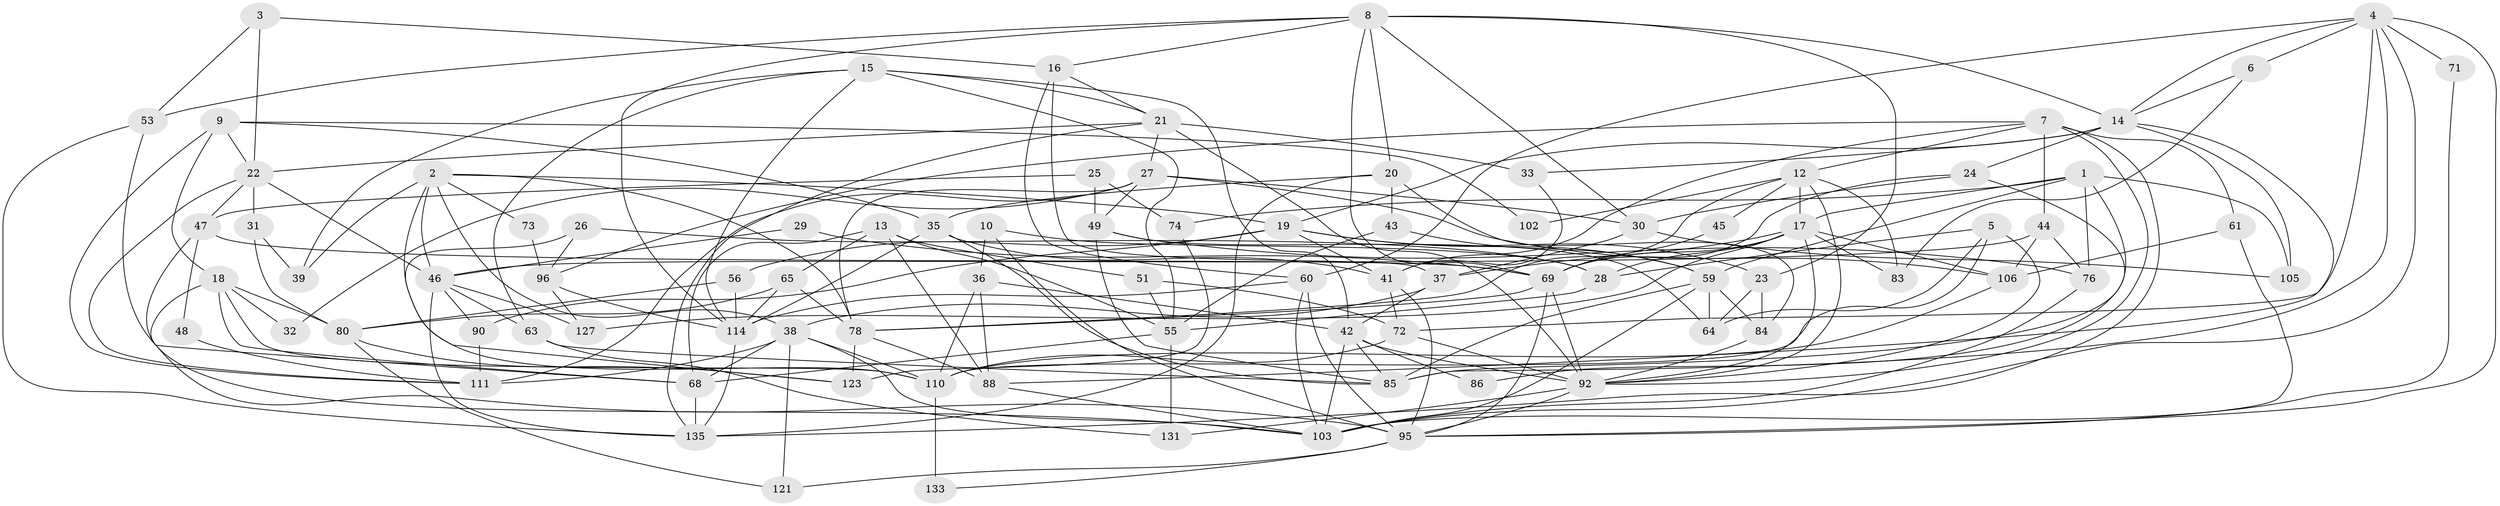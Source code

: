 // Generated by graph-tools (version 1.1) at 2025/52/02/27/25 19:52:08]
// undirected, 87 vertices, 217 edges
graph export_dot {
graph [start="1"]
  node [color=gray90,style=filled];
  1 [super="+124"];
  2 [super="+11"];
  3 [super="+34"];
  4 [super="+57"];
  5;
  6;
  7 [super="+99"];
  8 [super="+70"];
  9 [super="+126"];
  10;
  12 [super="+113"];
  13 [super="+81"];
  14 [super="+132"];
  15 [super="+79"];
  16;
  17 [super="+66"];
  18 [super="+136"];
  19 [super="+94"];
  20 [super="+93"];
  21 [super="+115"];
  22 [super="+100"];
  23;
  24 [super="+50"];
  25;
  26;
  27 [super="+104"];
  28 [super="+77"];
  29;
  30 [super="+40"];
  31;
  32;
  33;
  35 [super="+97"];
  36;
  37 [super="+52"];
  38 [super="+98"];
  39;
  41 [super="+89"];
  42 [super="+118"];
  43;
  44 [super="+67"];
  45;
  46 [super="+109"];
  47;
  48;
  49 [super="+54"];
  51;
  53 [super="+58"];
  55 [super="+62"];
  56;
  59 [super="+75"];
  60 [super="+122"];
  61;
  63 [super="+117"];
  64;
  65;
  68 [super="+119"];
  69 [super="+101"];
  71;
  72 [super="+129"];
  73;
  74 [super="+82"];
  76 [super="+87"];
  78 [super="+112"];
  80 [super="+108"];
  83;
  84;
  85 [super="+125"];
  86;
  88 [super="+91"];
  90;
  92 [super="+107"];
  95 [super="+130"];
  96;
  102;
  103 [super="+120"];
  105;
  106;
  110 [super="+128"];
  111 [super="+134"];
  114 [super="+116"];
  121;
  123;
  127;
  131;
  133;
  135;
  1 -- 85;
  1 -- 17;
  1 -- 105;
  1 -- 74;
  1 -- 59;
  1 -- 76;
  2 -- 39;
  2 -- 46;
  2 -- 110;
  2 -- 19;
  2 -- 38;
  2 -- 73;
  2 -- 78;
  3 -- 16;
  3 -- 53;
  3 -- 22;
  4 -- 103;
  4 -- 6;
  4 -- 85;
  4 -- 71;
  4 -- 60;
  4 -- 14;
  4 -- 95;
  4 -- 72;
  5 -- 28;
  5 -- 64;
  5 -- 92;
  5 -- 110;
  6 -- 83;
  6 -- 14;
  7 -- 92;
  7 -- 135;
  7 -- 96;
  7 -- 41;
  7 -- 12;
  7 -- 61;
  7 -- 44;
  8 -- 16;
  8 -- 23;
  8 -- 14;
  8 -- 114;
  8 -- 53;
  8 -- 20;
  8 -- 69;
  8 -- 30;
  9 -- 18;
  9 -- 111;
  9 -- 35;
  9 -- 102;
  9 -- 22;
  10 -- 36;
  10 -- 28;
  10 -- 95;
  12 -- 102;
  12 -- 83;
  12 -- 45;
  12 -- 78;
  12 -- 92;
  12 -- 17;
  13 -- 68;
  13 -- 88;
  13 -- 65;
  13 -- 51;
  13 -- 55;
  14 -- 33;
  14 -- 24;
  14 -- 105;
  14 -- 19;
  14 -- 88;
  15 -- 39;
  15 -- 21;
  15 -- 114;
  15 -- 55;
  15 -- 42;
  15 -- 63;
  16 -- 60;
  16 -- 37;
  16 -- 21;
  17 -- 127;
  17 -- 69;
  17 -- 37 [weight=2];
  17 -- 83;
  17 -- 106;
  17 -- 28;
  17 -- 92;
  18 -- 32 [weight=2];
  18 -- 103;
  18 -- 80;
  18 -- 68;
  18 -- 110;
  19 -- 23;
  19 -- 56;
  19 -- 90;
  19 -- 41;
  19 -- 59;
  20 -- 135;
  20 -- 35;
  20 -- 43;
  20 -- 84;
  21 -- 22;
  21 -- 27;
  21 -- 33;
  21 -- 135;
  21 -- 92;
  22 -- 46;
  22 -- 31;
  22 -- 47;
  22 -- 111;
  23 -- 64;
  23 -- 84;
  24 -- 30;
  24 -- 86;
  24 -- 69;
  25 -- 47;
  25 -- 49 [weight=2];
  25 -- 74;
  26 -- 96;
  26 -- 123;
  26 -- 28;
  27 -- 106;
  27 -- 32;
  27 -- 49;
  27 -- 78;
  27 -- 111;
  27 -- 30;
  28 -- 55;
  29 -- 69;
  29 -- 46;
  30 -- 37;
  30 -- 105;
  31 -- 39;
  31 -- 80;
  33 -- 41;
  35 -- 41;
  35 -- 114;
  35 -- 85;
  36 -- 110;
  36 -- 88;
  36 -- 42;
  37 -- 38;
  37 -- 42;
  38 -- 103;
  38 -- 68;
  38 -- 121;
  38 -- 111;
  38 -- 110;
  41 -- 95;
  41 -- 72;
  42 -- 103;
  42 -- 85;
  42 -- 92;
  42 -- 86;
  43 -- 59;
  43 -- 55;
  44 -- 46 [weight=2];
  44 -- 106;
  44 -- 76;
  45 -- 69;
  46 -- 90;
  46 -- 135;
  46 -- 127;
  46 -- 63;
  47 -- 69;
  47 -- 48;
  47 -- 95;
  48 -- 111;
  49 -- 76;
  49 -- 85;
  49 -- 64;
  51 -- 55;
  51 -- 72;
  53 -- 135;
  53 -- 68;
  55 -- 68;
  55 -- 131;
  56 -- 114;
  56 -- 80;
  59 -- 84;
  59 -- 64;
  59 -- 85;
  59 -- 103;
  60 -- 103;
  60 -- 114;
  60 -- 95;
  61 -- 106;
  61 -- 95;
  63 -- 85;
  63 -- 131;
  65 -- 114;
  65 -- 80;
  65 -- 78;
  68 -- 135;
  69 -- 92;
  69 -- 78;
  69 -- 95;
  71 -- 103;
  72 -- 110;
  72 -- 92;
  73 -- 96;
  74 -- 123;
  76 -- 103;
  78 -- 88;
  78 -- 123;
  80 -- 121;
  80 -- 123;
  84 -- 92;
  88 -- 103;
  90 -- 111;
  92 -- 131;
  92 -- 95;
  95 -- 121;
  95 -- 133;
  96 -- 127;
  96 -- 114;
  106 -- 110;
  110 -- 133 [weight=2];
  114 -- 135;
}
